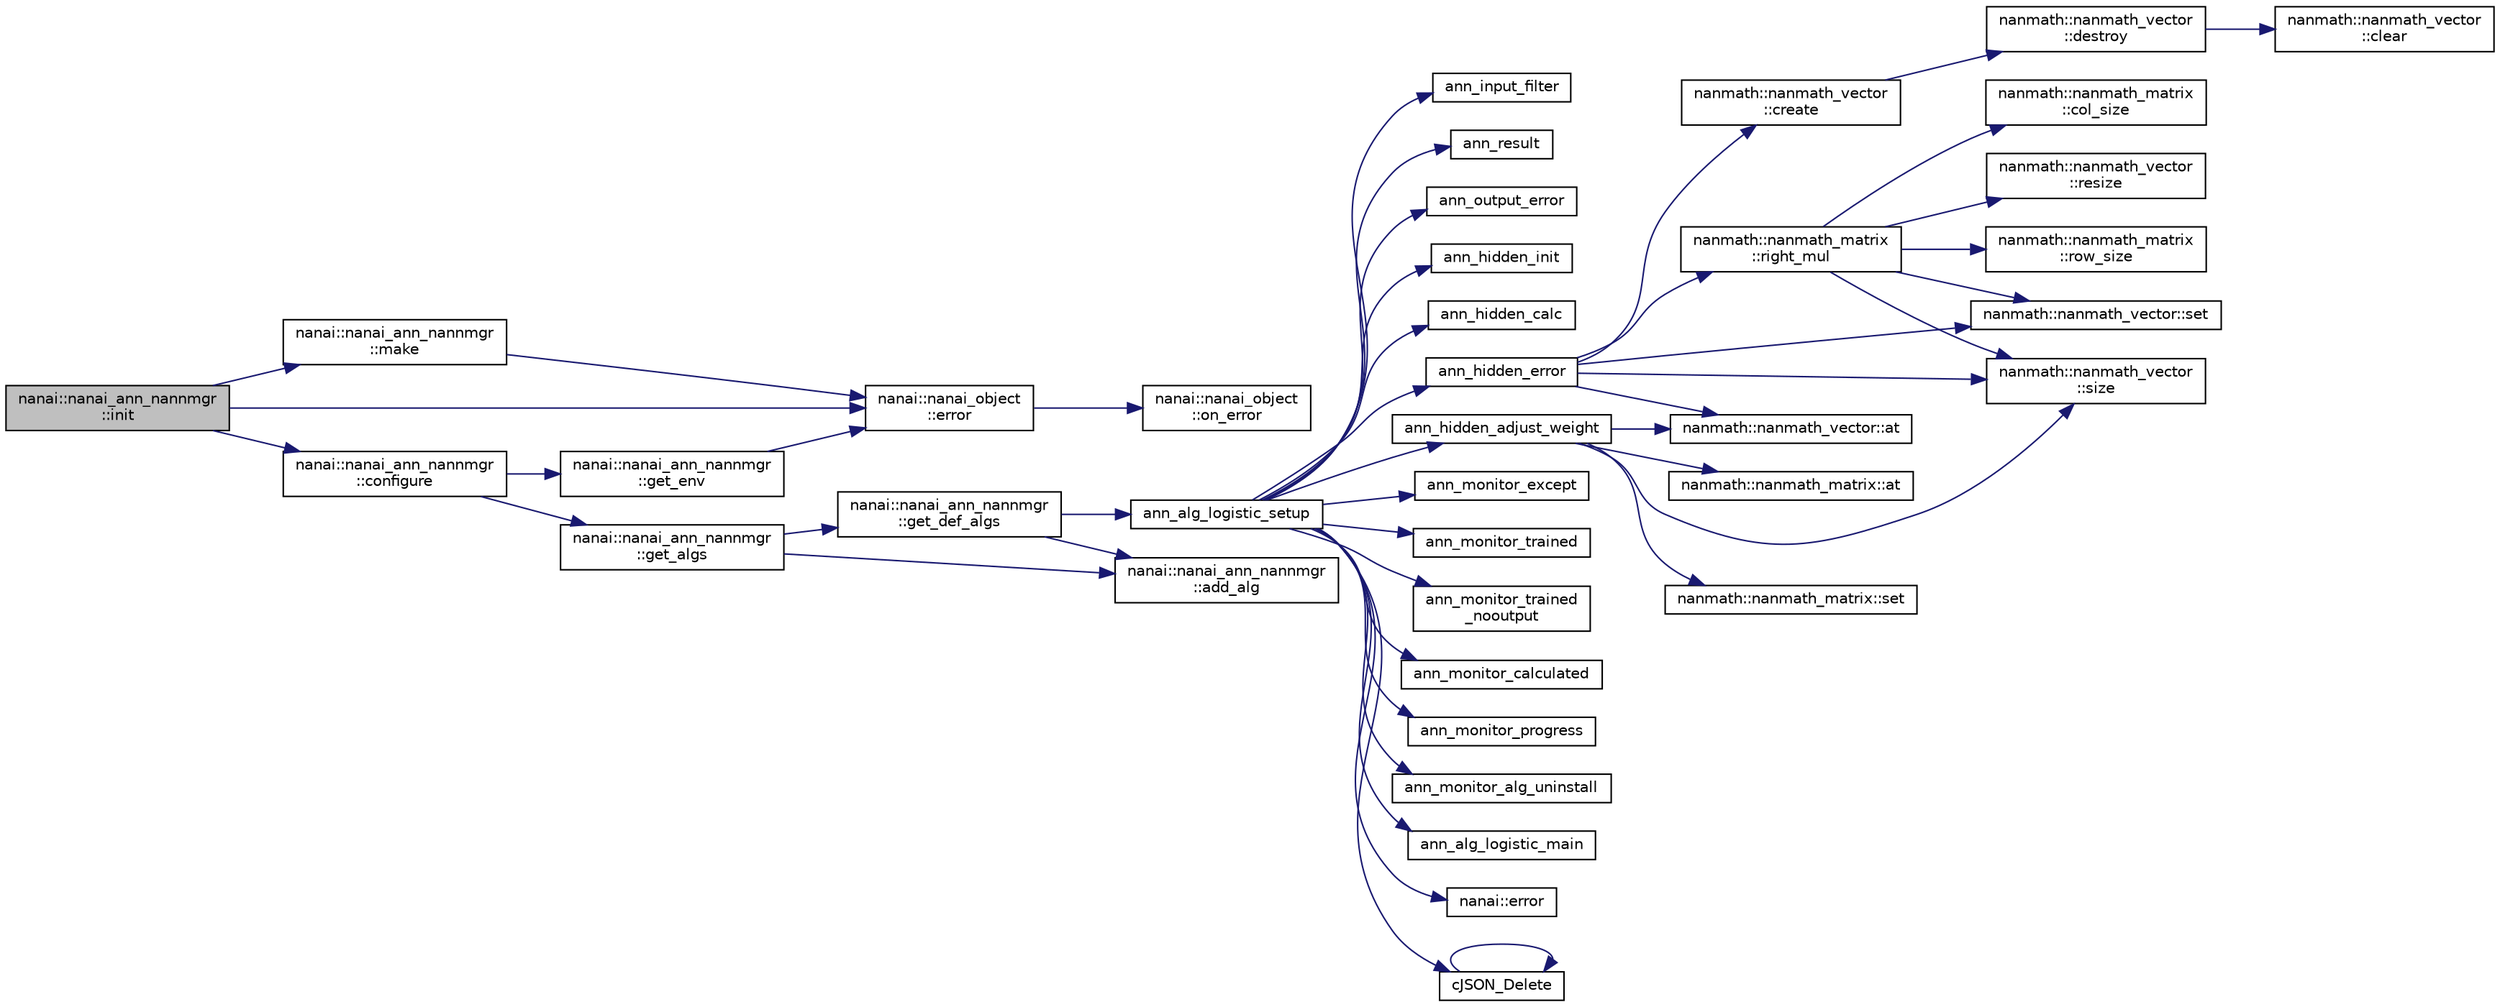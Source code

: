 digraph "nanai::nanai_ann_nannmgr::init"
{
  edge [fontname="Helvetica",fontsize="10",labelfontname="Helvetica",labelfontsize="10"];
  node [fontname="Helvetica",fontsize="10",shape=record];
  rankdir="LR";
  Node1 [label="nanai::nanai_ann_nannmgr\l::init",height=0.2,width=0.4,color="black", fillcolor="grey75", style="filled", fontcolor="black"];
  Node1 -> Node2 [color="midnightblue",fontsize="10",style="solid",fontname="Helvetica"];
  Node2 [label="nanai::nanai_ann_nannmgr\l::configure",height=0.2,width=0.4,color="black", fillcolor="white", style="filled",URL="$classnanai_1_1nanai__ann__nannmgr.html#a4097cd6c0d8c9fbd38df08d4474162d7"];
  Node2 -> Node3 [color="midnightblue",fontsize="10",style="solid",fontname="Helvetica"];
  Node3 [label="nanai::nanai_ann_nannmgr\l::get_env",height=0.2,width=0.4,color="black", fillcolor="white", style="filled",URL="$classnanai_1_1nanai__ann__nannmgr.html#a910e51066acc0cefa5a13d441080020a"];
  Node3 -> Node4 [color="midnightblue",fontsize="10",style="solid",fontname="Helvetica"];
  Node4 [label="nanai::nanai_object\l::error",height=0.2,width=0.4,color="black", fillcolor="white", style="filled",URL="$classnanai_1_1nanai__object.html#a9b05c72f0058867e692dcbba020436c6"];
  Node4 -> Node5 [color="midnightblue",fontsize="10",style="solid",fontname="Helvetica"];
  Node5 [label="nanai::nanai_object\l::on_error",height=0.2,width=0.4,color="black", fillcolor="white", style="filled",URL="$classnanai_1_1nanai__object.html#a87f162335cead23a1409f7c0570a3284"];
  Node2 -> Node6 [color="midnightblue",fontsize="10",style="solid",fontname="Helvetica"];
  Node6 [label="nanai::nanai_ann_nannmgr\l::get_algs",height=0.2,width=0.4,color="black", fillcolor="white", style="filled",URL="$classnanai_1_1nanai__ann__nannmgr.html#af20462056d6628462b18b865197083a5"];
  Node6 -> Node7 [color="midnightblue",fontsize="10",style="solid",fontname="Helvetica"];
  Node7 [label="nanai::nanai_ann_nannmgr\l::get_def_algs",height=0.2,width=0.4,color="black", fillcolor="white", style="filled",URL="$classnanai_1_1nanai__ann__nannmgr.html#a2041f91a11e801557c4e2a310fae4355"];
  Node7 -> Node8 [color="midnightblue",fontsize="10",style="solid",fontname="Helvetica"];
  Node8 [label="nanai::nanai_ann_nannmgr\l::add_alg",height=0.2,width=0.4,color="black", fillcolor="white", style="filled",URL="$classnanai_1_1nanai__ann__nannmgr.html#aaf4b292087f8f3f48f6a77140dd512ca"];
  Node7 -> Node9 [color="midnightblue",fontsize="10",style="solid",fontname="Helvetica"];
  Node9 [label="ann_alg_logistic_setup",height=0.2,width=0.4,color="black", fillcolor="white", style="filled",URL="$nanai__ann__alg__logistic_8h.html#ad91d250f591564487951f4bcf9ced372"];
  Node9 -> Node10 [color="midnightblue",fontsize="10",style="solid",fontname="Helvetica"];
  Node10 [label="ann_input_filter",height=0.2,width=0.4,color="black", fillcolor="white", style="filled",URL="$nanai__ann__alg__logistic_8cc.html#a3c42fb0fb40b8a54d51349dc55251839"];
  Node9 -> Node11 [color="midnightblue",fontsize="10",style="solid",fontname="Helvetica"];
  Node11 [label="ann_result",height=0.2,width=0.4,color="black", fillcolor="white", style="filled",URL="$nanai__ann__alg__logistic_8cc.html#ae0a39878ad8f501450035f59421114d5"];
  Node9 -> Node12 [color="midnightblue",fontsize="10",style="solid",fontname="Helvetica"];
  Node12 [label="ann_output_error",height=0.2,width=0.4,color="black", fillcolor="white", style="filled",URL="$nanai__ann__alg__logistic_8cc.html#a22f48a67aa60dc222ac10684db01a3dc"];
  Node9 -> Node13 [color="midnightblue",fontsize="10",style="solid",fontname="Helvetica"];
  Node13 [label="ann_hidden_init",height=0.2,width=0.4,color="black", fillcolor="white", style="filled",URL="$nanai__ann__alg__logistic_8cc.html#ad53ec39444e2dbde1c7e183600b887e2"];
  Node9 -> Node14 [color="midnightblue",fontsize="10",style="solid",fontname="Helvetica"];
  Node14 [label="ann_hidden_calc",height=0.2,width=0.4,color="black", fillcolor="white", style="filled",URL="$nanai__ann__alg__logistic_8cc.html#a0fe61d9bf990d8ffc0a793ea8cba203c"];
  Node9 -> Node15 [color="midnightblue",fontsize="10",style="solid",fontname="Helvetica"];
  Node15 [label="ann_hidden_error",height=0.2,width=0.4,color="black", fillcolor="white", style="filled",URL="$nanai__ann__alg__logistic_8cc.html#a37136881199e91079d26428f8929f236"];
  Node15 -> Node16 [color="midnightblue",fontsize="10",style="solid",fontname="Helvetica"];
  Node16 [label="nanmath::nanmath_vector\l::create",height=0.2,width=0.4,color="black", fillcolor="white", style="filled",URL="$classnanmath_1_1nanmath__vector.html#af9f7f3a965aee9befe0fff50746848ee"];
  Node16 -> Node17 [color="midnightblue",fontsize="10",style="solid",fontname="Helvetica"];
  Node17 [label="nanmath::nanmath_vector\l::destroy",height=0.2,width=0.4,color="black", fillcolor="white", style="filled",URL="$classnanmath_1_1nanmath__vector.html#a901586a8e1f67af4c1b5c7e5e4126dc0"];
  Node17 -> Node18 [color="midnightblue",fontsize="10",style="solid",fontname="Helvetica"];
  Node18 [label="nanmath::nanmath_vector\l::clear",height=0.2,width=0.4,color="black", fillcolor="white", style="filled",URL="$classnanmath_1_1nanmath__vector.html#a011d39d80690df03197309b2f09105a7"];
  Node15 -> Node19 [color="midnightblue",fontsize="10",style="solid",fontname="Helvetica"];
  Node19 [label="nanmath::nanmath_vector\l::size",height=0.2,width=0.4,color="black", fillcolor="white", style="filled",URL="$classnanmath_1_1nanmath__vector.html#a3cf8be42dcdac880c4107bd19ba2d034"];
  Node15 -> Node20 [color="midnightblue",fontsize="10",style="solid",fontname="Helvetica"];
  Node20 [label="nanmath::nanmath_matrix\l::right_mul",height=0.2,width=0.4,color="black", fillcolor="white", style="filled",URL="$classnanmath_1_1nanmath__matrix.html#a785f78f5f75769e2e4d1dbe23c37ea2a"];
  Node20 -> Node21 [color="midnightblue",fontsize="10",style="solid",fontname="Helvetica"];
  Node21 [label="nanmath::nanmath_matrix\l::row_size",height=0.2,width=0.4,color="black", fillcolor="white", style="filled",URL="$classnanmath_1_1nanmath__matrix.html#a15dc80fe330112c1a17ef6f7de168943"];
  Node20 -> Node22 [color="midnightblue",fontsize="10",style="solid",fontname="Helvetica"];
  Node22 [label="nanmath::nanmath_matrix\l::col_size",height=0.2,width=0.4,color="black", fillcolor="white", style="filled",URL="$classnanmath_1_1nanmath__matrix.html#a4fcc48d81fc393f7cbee5e3c1fe04f75"];
  Node20 -> Node19 [color="midnightblue",fontsize="10",style="solid",fontname="Helvetica"];
  Node20 -> Node23 [color="midnightblue",fontsize="10",style="solid",fontname="Helvetica"];
  Node23 [label="nanmath::nanmath_vector\l::resize",height=0.2,width=0.4,color="black", fillcolor="white", style="filled",URL="$classnanmath_1_1nanmath__vector.html#ab83eb8611ce5cc0056f3d66455a2c268"];
  Node20 -> Node24 [color="midnightblue",fontsize="10",style="solid",fontname="Helvetica"];
  Node24 [label="nanmath::nanmath_vector::set",height=0.2,width=0.4,color="black", fillcolor="white", style="filled",URL="$classnanmath_1_1nanmath__vector.html#aa56db6b2a630c59c94b473c459ff4673"];
  Node15 -> Node24 [color="midnightblue",fontsize="10",style="solid",fontname="Helvetica"];
  Node15 -> Node25 [color="midnightblue",fontsize="10",style="solid",fontname="Helvetica"];
  Node25 [label="nanmath::nanmath_vector::at",height=0.2,width=0.4,color="black", fillcolor="white", style="filled",URL="$classnanmath_1_1nanmath__vector.html#a601939a78266b097d86c2df0ea4504e6"];
  Node9 -> Node26 [color="midnightblue",fontsize="10",style="solid",fontname="Helvetica"];
  Node26 [label="ann_hidden_adjust_weight",height=0.2,width=0.4,color="black", fillcolor="white", style="filled",URL="$nanai__ann__alg__logistic_8cc.html#ac308ebcb9d03ce254c575e5128e7030c"];
  Node26 -> Node19 [color="midnightblue",fontsize="10",style="solid",fontname="Helvetica"];
  Node26 -> Node25 [color="midnightblue",fontsize="10",style="solid",fontname="Helvetica"];
  Node26 -> Node27 [color="midnightblue",fontsize="10",style="solid",fontname="Helvetica"];
  Node27 [label="nanmath::nanmath_matrix::at",height=0.2,width=0.4,color="black", fillcolor="white", style="filled",URL="$classnanmath_1_1nanmath__matrix.html#abeecd392efba8d91e4f0e1151199d063"];
  Node26 -> Node28 [color="midnightblue",fontsize="10",style="solid",fontname="Helvetica"];
  Node28 [label="nanmath::nanmath_matrix::set",height=0.2,width=0.4,color="black", fillcolor="white", style="filled",URL="$classnanmath_1_1nanmath__matrix.html#a96c4e5fed99527adee5ff5b756589d0d"];
  Node9 -> Node29 [color="midnightblue",fontsize="10",style="solid",fontname="Helvetica"];
  Node29 [label="ann_monitor_except",height=0.2,width=0.4,color="black", fillcolor="white", style="filled",URL="$nanai__ann__alg__logistic_8cc.html#a282d5a12ff41af40bc5b670a41095e72"];
  Node9 -> Node30 [color="midnightblue",fontsize="10",style="solid",fontname="Helvetica"];
  Node30 [label="ann_monitor_trained",height=0.2,width=0.4,color="black", fillcolor="white", style="filled",URL="$nanai__ann__alg__logistic_8cc.html#afcad9c91560b6f6d36144adc94df9bf6"];
  Node9 -> Node31 [color="midnightblue",fontsize="10",style="solid",fontname="Helvetica"];
  Node31 [label="ann_monitor_trained\l_nooutput",height=0.2,width=0.4,color="black", fillcolor="white", style="filled",URL="$nanai__ann__alg__logistic_8cc.html#a1b0daaa9e62ce0e0a4b108cc753e90ee"];
  Node9 -> Node32 [color="midnightblue",fontsize="10",style="solid",fontname="Helvetica"];
  Node32 [label="ann_monitor_calculated",height=0.2,width=0.4,color="black", fillcolor="white", style="filled",URL="$nanai__ann__alg__logistic_8cc.html#ac177a5bc96e146bd4376c50287239f5d"];
  Node9 -> Node33 [color="midnightblue",fontsize="10",style="solid",fontname="Helvetica"];
  Node33 [label="ann_monitor_progress",height=0.2,width=0.4,color="black", fillcolor="white", style="filled",URL="$nanai__ann__alg__logistic_8cc.html#a721ca374b41dac6722b0967c10a34e56"];
  Node9 -> Node34 [color="midnightblue",fontsize="10",style="solid",fontname="Helvetica"];
  Node34 [label="ann_monitor_alg_uninstall",height=0.2,width=0.4,color="black", fillcolor="white", style="filled",URL="$nanai__ann__alg__logistic_8cc.html#aa772f422064c07029248888a5fc060a5"];
  Node9 -> Node35 [color="midnightblue",fontsize="10",style="solid",fontname="Helvetica"];
  Node35 [label="ann_alg_logistic_main",height=0.2,width=0.4,color="black", fillcolor="white", style="filled",URL="$nanai__ann__alg__logistic_8cc.html#a4f489f346a33b59185f5e8160854487a"];
  Node9 -> Node36 [color="midnightblue",fontsize="10",style="solid",fontname="Helvetica"];
  Node36 [label="nanai::error",height=0.2,width=0.4,color="black", fillcolor="white", style="filled",URL="$namespacenanai.html#a89261d96bcefbd9b2e87c85a4370f878"];
  Node9 -> Node37 [color="midnightblue",fontsize="10",style="solid",fontname="Helvetica"];
  Node37 [label="cJSON_Delete",height=0.2,width=0.4,color="black", fillcolor="white", style="filled",URL="$c_j_s_o_n_8cc.html#ab18060251de70a2b55a18dec694f8f8a"];
  Node37 -> Node37 [color="midnightblue",fontsize="10",style="solid",fontname="Helvetica"];
  Node6 -> Node8 [color="midnightblue",fontsize="10",style="solid",fontname="Helvetica"];
  Node1 -> Node4 [color="midnightblue",fontsize="10",style="solid",fontname="Helvetica"];
  Node1 -> Node38 [color="midnightblue",fontsize="10",style="solid",fontname="Helvetica"];
  Node38 [label="nanai::nanai_ann_nannmgr\l::make",height=0.2,width=0.4,color="black", fillcolor="white", style="filled",URL="$classnanai_1_1nanai__ann__nannmgr.html#a5f3d6ac53777ccec4d85cde98267693f"];
  Node38 -> Node4 [color="midnightblue",fontsize="10",style="solid",fontname="Helvetica"];
}
